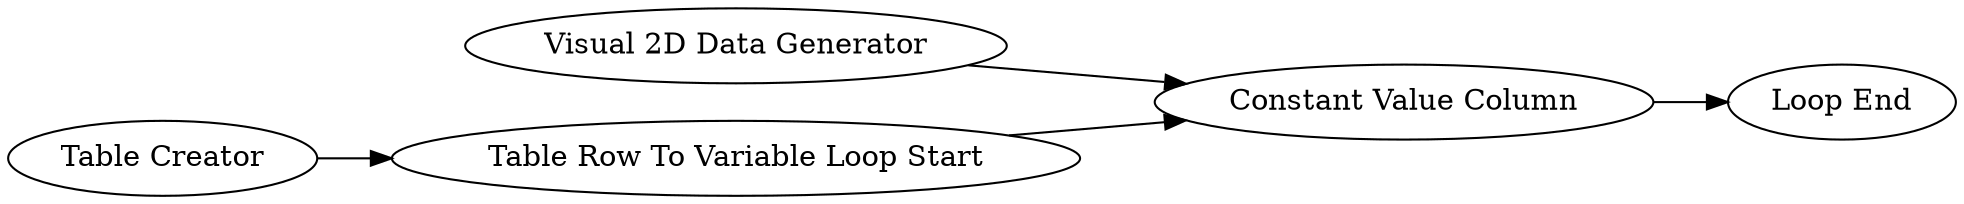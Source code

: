 digraph {
	12 -> 7
	1 -> 14
	7 -> 13
	14 -> 7
	13 [label="Loop End"]
	1 [label="Table Creator"]
	7 [label="Constant Value Column"]
	14 [label="Table Row To Variable Loop Start"]
	12 [label="Visual 2D Data Generator"]
	rankdir=LR
}
